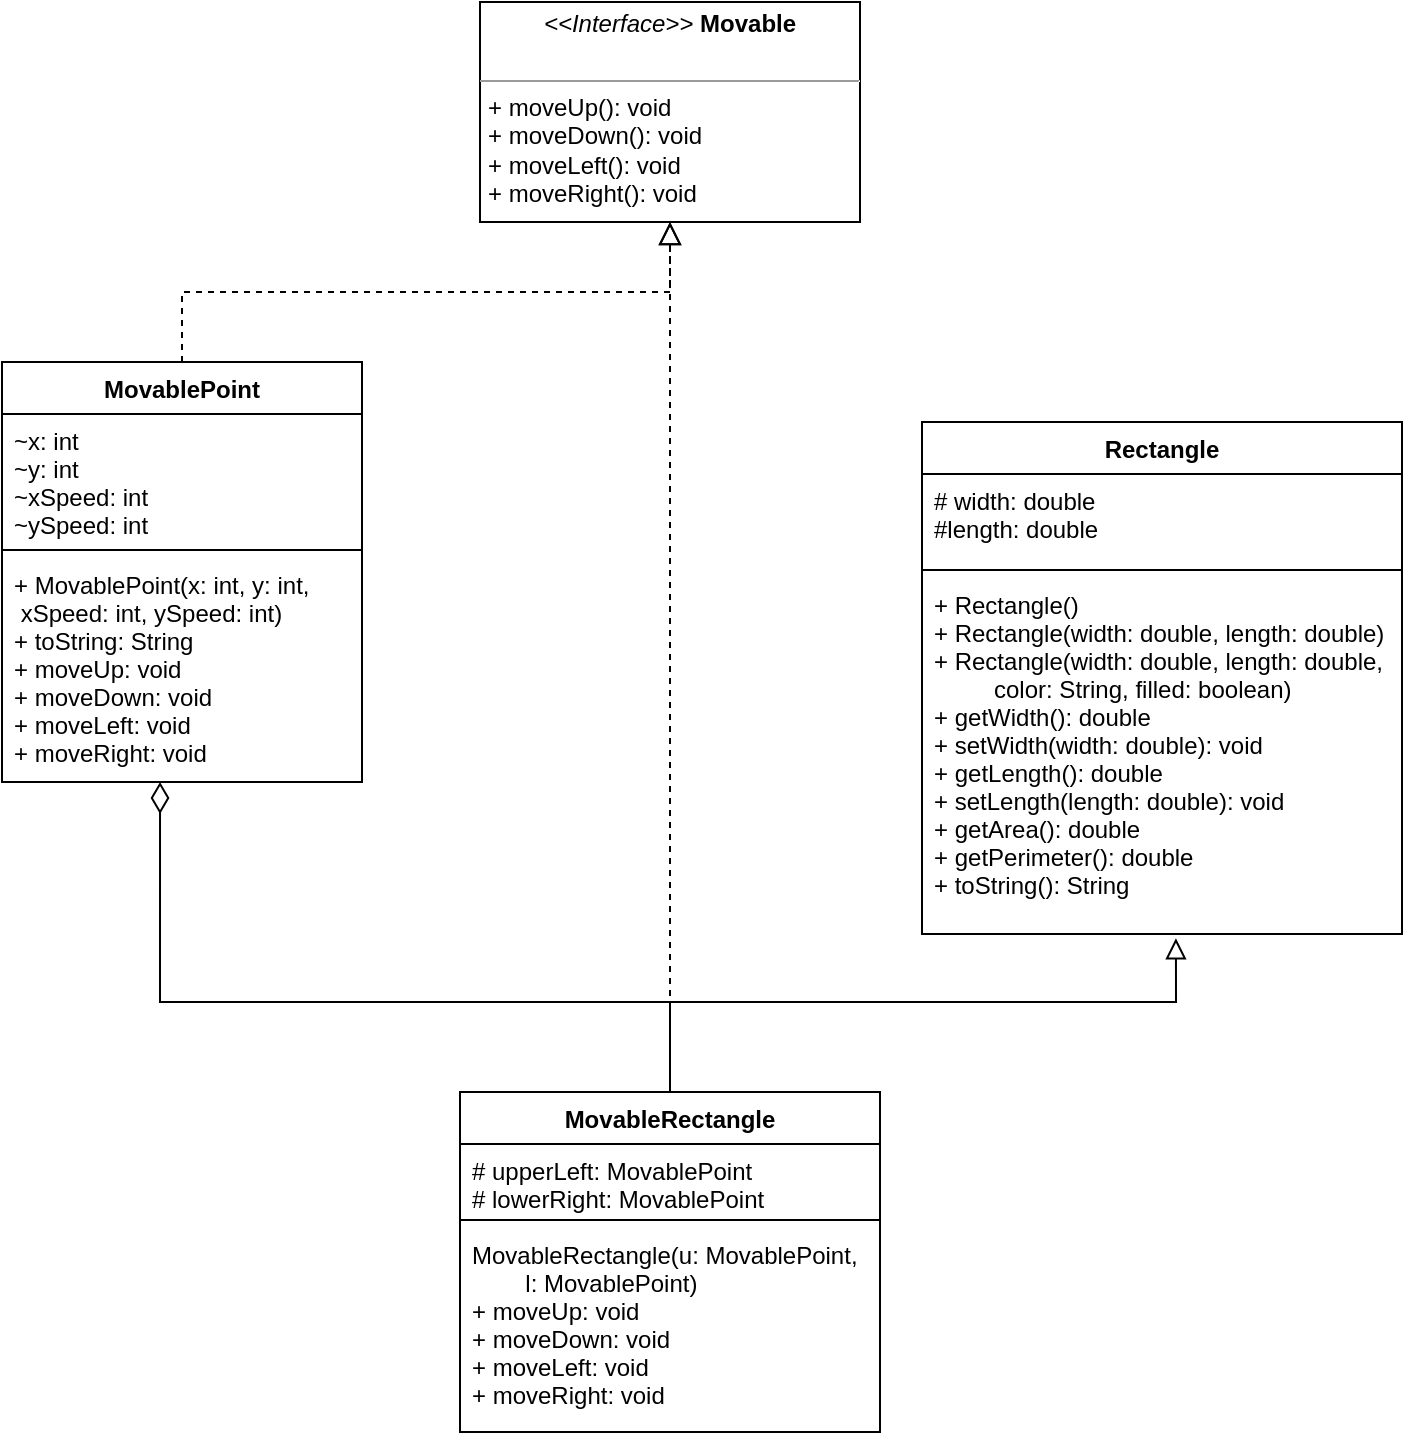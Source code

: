 <mxfile version="13.6.10" type="github">
  <diagram id="C5RBs43oDa-KdzZeNtuy" name="Page-1">
    <mxGraphModel dx="1673" dy="908" grid="1" gridSize="10" guides="1" tooltips="1" connect="1" arrows="1" fold="1" page="1" pageScale="1" pageWidth="827" pageHeight="1169" math="0" shadow="0">
      <root>
        <mxCell id="WIyWlLk6GJQsqaUBKTNV-0" />
        <mxCell id="WIyWlLk6GJQsqaUBKTNV-1" parent="WIyWlLk6GJQsqaUBKTNV-0" />
        <mxCell id="BQzZUxu0mraWKCZK7FuD-2" value="&lt;p style=&quot;margin: 0px ; margin-top: 4px ; text-align: center&quot;&gt;&lt;i&gt;&amp;lt;&amp;lt;Interface&amp;gt;&amp;gt;&amp;nbsp;&lt;/i&gt;&lt;b&gt;Movable&lt;/b&gt;&lt;/p&gt;&lt;br&gt;&lt;hr size=&quot;1&quot;&gt;&lt;p style=&quot;margin: 0px ; margin-left: 4px&quot;&gt;+ moveUp(): void&lt;br&gt;+ moveDown(): void&lt;/p&gt;&lt;p style=&quot;margin: 0px ; margin-left: 4px&quot;&gt;+ moveLeft(): void&lt;/p&gt;&lt;p style=&quot;margin: 0px ; margin-left: 4px&quot;&gt;+ moveRight(): void&lt;/p&gt;" style="verticalAlign=top;align=left;overflow=fill;fontSize=12;fontFamily=Helvetica;html=1;" vertex="1" parent="WIyWlLk6GJQsqaUBKTNV-1">
          <mxGeometry x="319" y="40" width="190" height="110" as="geometry" />
        </mxCell>
        <mxCell id="BQzZUxu0mraWKCZK7FuD-9" style="edgeStyle=orthogonalEdgeStyle;rounded=0;orthogonalLoop=1;jettySize=auto;html=1;exitX=0.5;exitY=0;exitDx=0;exitDy=0;entryX=0.5;entryY=1;entryDx=0;entryDy=0;dashed=1;endArrow=block;endFill=0;endSize=9;" edge="1" parent="WIyWlLk6GJQsqaUBKTNV-1" source="BQzZUxu0mraWKCZK7FuD-3" target="BQzZUxu0mraWKCZK7FuD-2">
          <mxGeometry relative="1" as="geometry" />
        </mxCell>
        <mxCell id="BQzZUxu0mraWKCZK7FuD-3" value="MovablePoint" style="swimlane;fontStyle=1;align=center;verticalAlign=top;childLayout=stackLayout;horizontal=1;startSize=26;horizontalStack=0;resizeParent=1;resizeParentMax=0;resizeLast=0;collapsible=1;marginBottom=0;" vertex="1" parent="WIyWlLk6GJQsqaUBKTNV-1">
          <mxGeometry x="80" y="220" width="180" height="210" as="geometry" />
        </mxCell>
        <mxCell id="BQzZUxu0mraWKCZK7FuD-4" value="~x: int&#xa;~y: int&#xa;~xSpeed: int&#xa;~ySpeed: int" style="text;strokeColor=none;fillColor=none;align=left;verticalAlign=top;spacingLeft=4;spacingRight=4;overflow=hidden;rotatable=0;points=[[0,0.5],[1,0.5]];portConstraint=eastwest;" vertex="1" parent="BQzZUxu0mraWKCZK7FuD-3">
          <mxGeometry y="26" width="180" height="64" as="geometry" />
        </mxCell>
        <mxCell id="BQzZUxu0mraWKCZK7FuD-5" value="" style="line;strokeWidth=1;fillColor=none;align=left;verticalAlign=middle;spacingTop=-1;spacingLeft=3;spacingRight=3;rotatable=0;labelPosition=right;points=[];portConstraint=eastwest;" vertex="1" parent="BQzZUxu0mraWKCZK7FuD-3">
          <mxGeometry y="90" width="180" height="8" as="geometry" />
        </mxCell>
        <mxCell id="BQzZUxu0mraWKCZK7FuD-6" value="+ MovablePoint(x: int, y: int,&#xa; xSpeed: int, ySpeed: int)&#xa;+ toString: String&#xa;+ moveUp: void&#xa;+ moveDown: void&#xa;+ moveLeft: void&#xa;+ moveRight: void" style="text;strokeColor=none;fillColor=none;align=left;verticalAlign=top;spacingLeft=4;spacingRight=4;overflow=hidden;rotatable=0;points=[[0,0.5],[1,0.5]];portConstraint=eastwest;" vertex="1" parent="BQzZUxu0mraWKCZK7FuD-3">
          <mxGeometry y="98" width="180" height="112" as="geometry" />
        </mxCell>
        <mxCell id="BQzZUxu0mraWKCZK7FuD-10" value="Rectangle" style="swimlane;fontStyle=1;align=center;verticalAlign=top;childLayout=stackLayout;horizontal=1;startSize=26;horizontalStack=0;resizeParent=1;resizeParentMax=0;resizeLast=0;collapsible=1;marginBottom=0;" vertex="1" parent="WIyWlLk6GJQsqaUBKTNV-1">
          <mxGeometry x="540" y="250" width="240" height="256" as="geometry" />
        </mxCell>
        <mxCell id="BQzZUxu0mraWKCZK7FuD-11" value="# width: double&#xa;#length: double" style="text;strokeColor=none;fillColor=none;align=left;verticalAlign=top;spacingLeft=4;spacingRight=4;overflow=hidden;rotatable=0;points=[[0,0.5],[1,0.5]];portConstraint=eastwest;" vertex="1" parent="BQzZUxu0mraWKCZK7FuD-10">
          <mxGeometry y="26" width="240" height="44" as="geometry" />
        </mxCell>
        <mxCell id="BQzZUxu0mraWKCZK7FuD-12" value="" style="line;strokeWidth=1;fillColor=none;align=left;verticalAlign=middle;spacingTop=-1;spacingLeft=3;spacingRight=3;rotatable=0;labelPosition=right;points=[];portConstraint=eastwest;" vertex="1" parent="BQzZUxu0mraWKCZK7FuD-10">
          <mxGeometry y="70" width="240" height="8" as="geometry" />
        </mxCell>
        <mxCell id="BQzZUxu0mraWKCZK7FuD-13" value="+ Rectangle()&#xa;+ Rectangle(width: double, length: double)&#xa;+ Rectangle(width: double, length: double,&#xa;         color: String, filled: boolean)&#xa;+ getWidth(): double&#xa;+ setWidth(width: double): void&#xa;+ getLength(): double&#xa;+ setLength(length: double): void&#xa;+ getArea(): double&#xa;+ getPerimeter(): double&#xa;+ toString(): String" style="text;strokeColor=none;fillColor=none;align=left;verticalAlign=top;spacingLeft=4;spacingRight=4;overflow=hidden;rotatable=0;points=[[0,0.5],[1,0.5]];portConstraint=eastwest;" vertex="1" parent="BQzZUxu0mraWKCZK7FuD-10">
          <mxGeometry y="78" width="240" height="178" as="geometry" />
        </mxCell>
        <mxCell id="BQzZUxu0mraWKCZK7FuD-18" style="edgeStyle=orthogonalEdgeStyle;rounded=0;orthogonalLoop=1;jettySize=auto;html=1;exitX=0.5;exitY=0;exitDx=0;exitDy=0;entryX=0.529;entryY=1.012;entryDx=0;entryDy=0;entryPerimeter=0;endArrow=block;endFill=0;endSize=8;" edge="1" parent="WIyWlLk6GJQsqaUBKTNV-1" source="BQzZUxu0mraWKCZK7FuD-14" target="BQzZUxu0mraWKCZK7FuD-13">
          <mxGeometry relative="1" as="geometry">
            <Array as="points">
              <mxPoint x="414" y="540" />
              <mxPoint x="667" y="540" />
            </Array>
          </mxGeometry>
        </mxCell>
        <mxCell id="BQzZUxu0mraWKCZK7FuD-19" style="edgeStyle=orthogonalEdgeStyle;rounded=0;orthogonalLoop=1;jettySize=auto;html=1;exitX=0.5;exitY=0;exitDx=0;exitDy=0;entryX=0.5;entryY=1;entryDx=0;entryDy=0;endArrow=block;endFill=0;dashed=1;endSize=9;" edge="1" parent="WIyWlLk6GJQsqaUBKTNV-1" source="BQzZUxu0mraWKCZK7FuD-14" target="BQzZUxu0mraWKCZK7FuD-2">
          <mxGeometry relative="1" as="geometry" />
        </mxCell>
        <mxCell id="BQzZUxu0mraWKCZK7FuD-20" style="edgeStyle=orthogonalEdgeStyle;rounded=0;orthogonalLoop=1;jettySize=auto;html=1;exitX=0.5;exitY=0;exitDx=0;exitDy=0;endArrow=diamondThin;endFill=0;entryX=0.439;entryY=1;entryDx=0;entryDy=0;entryPerimeter=0;strokeWidth=1;endSize=13;" edge="1" parent="WIyWlLk6GJQsqaUBKTNV-1" source="BQzZUxu0mraWKCZK7FuD-14" target="BQzZUxu0mraWKCZK7FuD-6">
          <mxGeometry relative="1" as="geometry">
            <mxPoint x="160" y="440" as="targetPoint" />
            <Array as="points">
              <mxPoint x="414" y="540" />
              <mxPoint x="159" y="540" />
            </Array>
          </mxGeometry>
        </mxCell>
        <mxCell id="BQzZUxu0mraWKCZK7FuD-14" value="MovableRectangle" style="swimlane;fontStyle=1;align=center;verticalAlign=top;childLayout=stackLayout;horizontal=1;startSize=26;horizontalStack=0;resizeParent=1;resizeParentMax=0;resizeLast=0;collapsible=1;marginBottom=0;" vertex="1" parent="WIyWlLk6GJQsqaUBKTNV-1">
          <mxGeometry x="309" y="585" width="210" height="170" as="geometry" />
        </mxCell>
        <mxCell id="BQzZUxu0mraWKCZK7FuD-15" value="# upperLeft: MovablePoint&#xa;# lowerRight: MovablePoint" style="text;strokeColor=none;fillColor=none;align=left;verticalAlign=top;spacingLeft=4;spacingRight=4;overflow=hidden;rotatable=0;points=[[0,0.5],[1,0.5]];portConstraint=eastwest;" vertex="1" parent="BQzZUxu0mraWKCZK7FuD-14">
          <mxGeometry y="26" width="210" height="34" as="geometry" />
        </mxCell>
        <mxCell id="BQzZUxu0mraWKCZK7FuD-16" value="" style="line;strokeWidth=1;fillColor=none;align=left;verticalAlign=middle;spacingTop=-1;spacingLeft=3;spacingRight=3;rotatable=0;labelPosition=right;points=[];portConstraint=eastwest;" vertex="1" parent="BQzZUxu0mraWKCZK7FuD-14">
          <mxGeometry y="60" width="210" height="8" as="geometry" />
        </mxCell>
        <mxCell id="BQzZUxu0mraWKCZK7FuD-17" value="MovableRectangle(u: MovablePoint,&#xa;        l: MovablePoint)&#xa;+ moveUp: void&#xa;+ moveDown: void&#xa;+ moveLeft: void&#xa;+ moveRight: void" style="text;strokeColor=none;fillColor=none;align=left;verticalAlign=top;spacingLeft=4;spacingRight=4;overflow=hidden;rotatable=0;points=[[0,0.5],[1,0.5]];portConstraint=eastwest;" vertex="1" parent="BQzZUxu0mraWKCZK7FuD-14">
          <mxGeometry y="68" width="210" height="102" as="geometry" />
        </mxCell>
      </root>
    </mxGraphModel>
  </diagram>
</mxfile>
